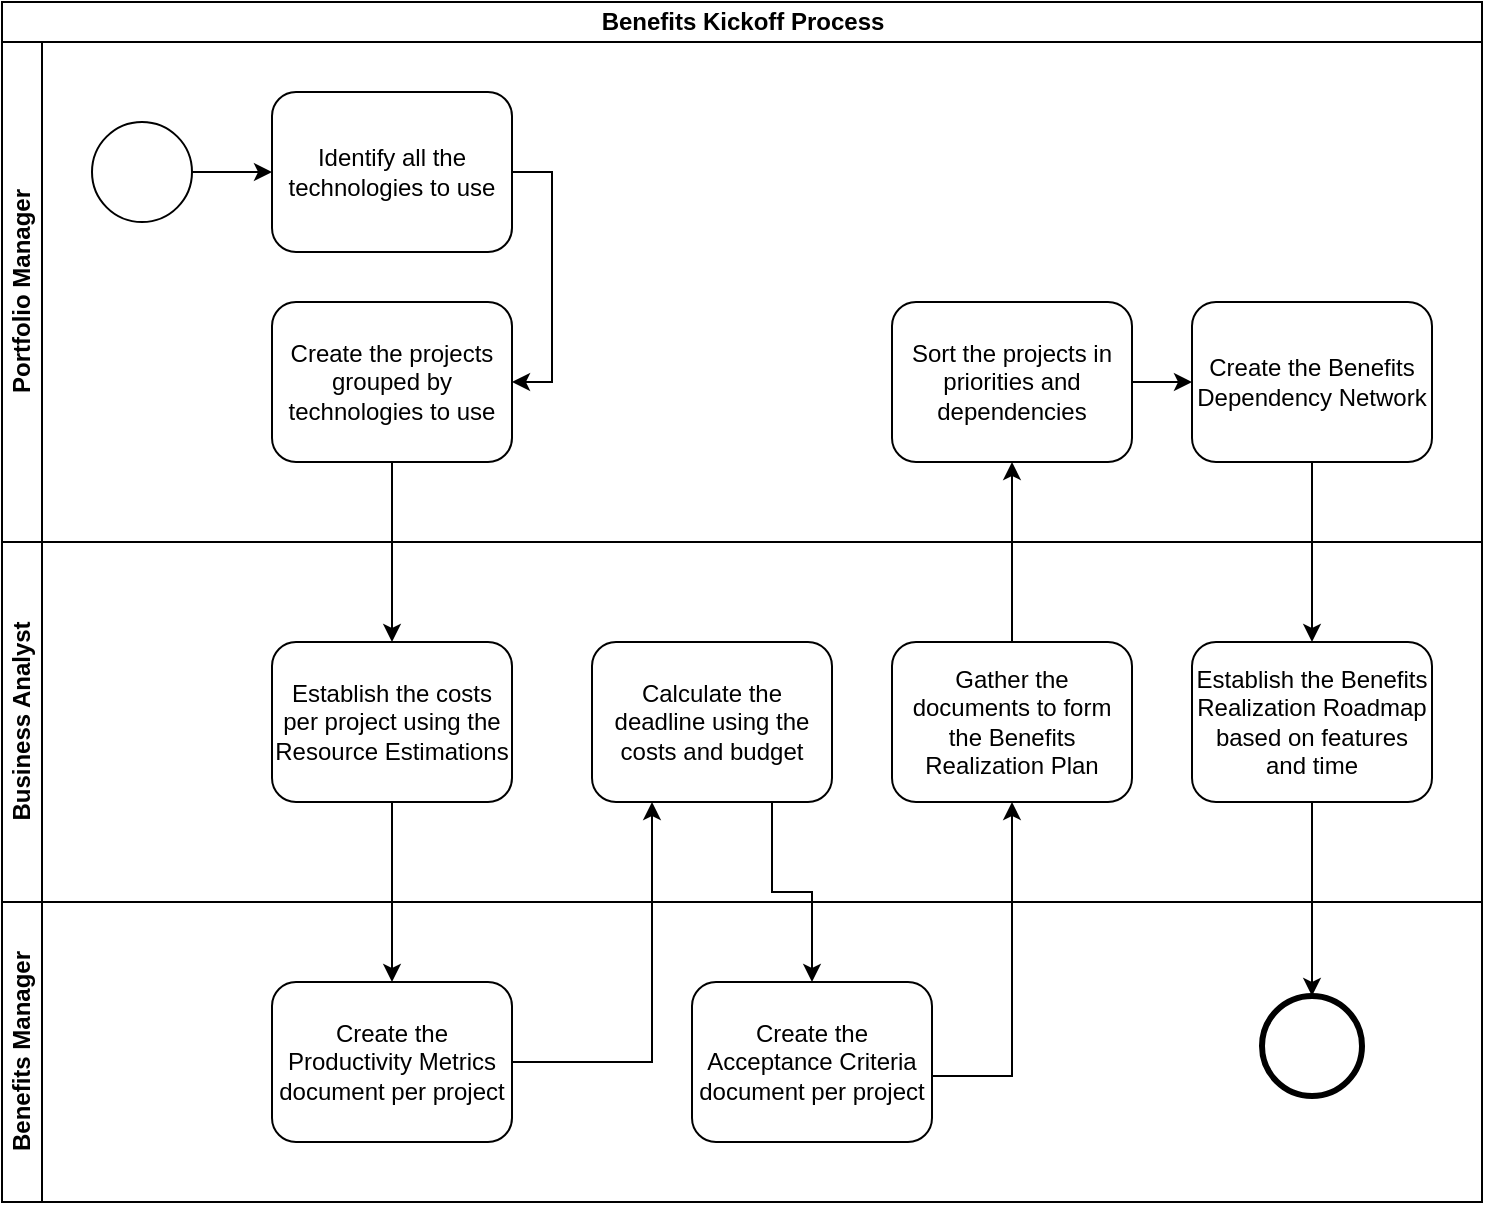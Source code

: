 <mxfile version="13.8.0" type="github">
  <diagram id="RDtPT-bHixlKmdcHidb1" name="Page-1">
    <mxGraphModel dx="782" dy="986" grid="1" gridSize="10" guides="1" tooltips="1" connect="1" arrows="1" fold="1" page="1" pageScale="1" pageWidth="850" pageHeight="1100" math="0" shadow="0">
      <root>
        <mxCell id="0" />
        <mxCell id="1" parent="0" />
        <mxCell id="EqA8bBB3nNrjbtlvsTNp-1" value="Benefits Kickoff Process" style="swimlane;html=1;childLayout=stackLayout;resizeParent=1;resizeParentMax=0;horizontal=1;startSize=20;horizontalStack=0;" parent="1" vertex="1">
          <mxGeometry x="160" y="30" width="740" height="600" as="geometry" />
        </mxCell>
        <mxCell id="EqA8bBB3nNrjbtlvsTNp-2" value="Portfolio Manager" style="swimlane;html=1;startSize=20;horizontal=0;" parent="EqA8bBB3nNrjbtlvsTNp-1" vertex="1">
          <mxGeometry y="20" width="740" height="250" as="geometry" />
        </mxCell>
        <mxCell id="EqA8bBB3nNrjbtlvsTNp-7" style="edgeStyle=orthogonalEdgeStyle;rounded=0;orthogonalLoop=1;jettySize=auto;html=1;exitX=1;exitY=0.5;exitDx=0;exitDy=0;entryX=0;entryY=0.5;entryDx=0;entryDy=0;" parent="EqA8bBB3nNrjbtlvsTNp-2" source="EqA8bBB3nNrjbtlvsTNp-5" target="mg1wNwwZSoMQqakspvtf-3" edge="1">
          <mxGeometry relative="1" as="geometry">
            <mxPoint x="155" y="65" as="targetPoint" />
          </mxGeometry>
        </mxCell>
        <mxCell id="EqA8bBB3nNrjbtlvsTNp-5" value="" style="shape=mxgraph.bpmn.shape;html=1;verticalLabelPosition=bottom;labelBackgroundColor=#ffffff;verticalAlign=top;align=center;perimeter=ellipsePerimeter;outlineConnect=0;outline=standard;symbol=general;" parent="EqA8bBB3nNrjbtlvsTNp-2" vertex="1">
          <mxGeometry x="45" y="40" width="50" height="50" as="geometry" />
        </mxCell>
        <mxCell id="mg1wNwwZSoMQqakspvtf-21" style="edgeStyle=orthogonalEdgeStyle;rounded=0;orthogonalLoop=1;jettySize=auto;html=1;exitX=1;exitY=0.5;exitDx=0;exitDy=0;entryX=1;entryY=0.5;entryDx=0;entryDy=0;" edge="1" parent="EqA8bBB3nNrjbtlvsTNp-2" source="mg1wNwwZSoMQqakspvtf-3" target="mg1wNwwZSoMQqakspvtf-2">
          <mxGeometry relative="1" as="geometry" />
        </mxCell>
        <mxCell id="mg1wNwwZSoMQqakspvtf-3" value="Identify all the technologies to use" style="shape=ext;rounded=1;html=1;whiteSpace=wrap;" vertex="1" parent="EqA8bBB3nNrjbtlvsTNp-2">
          <mxGeometry x="135" y="25" width="120" height="80" as="geometry" />
        </mxCell>
        <mxCell id="mg1wNwwZSoMQqakspvtf-18" style="edgeStyle=orthogonalEdgeStyle;rounded=0;orthogonalLoop=1;jettySize=auto;html=1;exitX=1;exitY=0.5;exitDx=0;exitDy=0;" edge="1" parent="EqA8bBB3nNrjbtlvsTNp-2" source="mg1wNwwZSoMQqakspvtf-15" target="mg1wNwwZSoMQqakspvtf-16">
          <mxGeometry relative="1" as="geometry" />
        </mxCell>
        <mxCell id="mg1wNwwZSoMQqakspvtf-15" value="Sort the projects in priorities and dependencies" style="shape=ext;rounded=1;html=1;whiteSpace=wrap;" vertex="1" parent="EqA8bBB3nNrjbtlvsTNp-2">
          <mxGeometry x="445" y="130" width="120" height="80" as="geometry" />
        </mxCell>
        <mxCell id="mg1wNwwZSoMQqakspvtf-2" value="Create the projects grouped by technologies to use" style="shape=ext;rounded=1;html=1;whiteSpace=wrap;" vertex="1" parent="EqA8bBB3nNrjbtlvsTNp-2">
          <mxGeometry x="135" y="130" width="120" height="80" as="geometry" />
        </mxCell>
        <mxCell id="mg1wNwwZSoMQqakspvtf-16" value="Create the Benefits Dependency Network" style="shape=ext;rounded=1;html=1;whiteSpace=wrap;" vertex="1" parent="EqA8bBB3nNrjbtlvsTNp-2">
          <mxGeometry x="595" y="130" width="120" height="80" as="geometry" />
        </mxCell>
        <mxCell id="mg1wNwwZSoMQqakspvtf-14" style="edgeStyle=orthogonalEdgeStyle;rounded=0;orthogonalLoop=1;jettySize=auto;html=1;exitX=1;exitY=0.588;exitDx=0;exitDy=0;entryX=0.5;entryY=1;entryDx=0;entryDy=0;exitPerimeter=0;" edge="1" parent="EqA8bBB3nNrjbtlvsTNp-1" source="mg1wNwwZSoMQqakspvtf-8" target="mg1wNwwZSoMQqakspvtf-9">
          <mxGeometry relative="1" as="geometry" />
        </mxCell>
        <mxCell id="mg1wNwwZSoMQqakspvtf-10" style="edgeStyle=orthogonalEdgeStyle;rounded=0;orthogonalLoop=1;jettySize=auto;html=1;exitX=0.5;exitY=1;exitDx=0;exitDy=0;" edge="1" parent="EqA8bBB3nNrjbtlvsTNp-1" source="mg1wNwwZSoMQqakspvtf-2" target="mg1wNwwZSoMQqakspvtf-5">
          <mxGeometry relative="1" as="geometry" />
        </mxCell>
        <mxCell id="mg1wNwwZSoMQqakspvtf-11" style="edgeStyle=orthogonalEdgeStyle;rounded=0;orthogonalLoop=1;jettySize=auto;html=1;exitX=0.5;exitY=1;exitDx=0;exitDy=0;entryX=0.5;entryY=0;entryDx=0;entryDy=0;" edge="1" parent="EqA8bBB3nNrjbtlvsTNp-1" source="mg1wNwwZSoMQqakspvtf-5" target="mg1wNwwZSoMQqakspvtf-6">
          <mxGeometry relative="1" as="geometry" />
        </mxCell>
        <mxCell id="mg1wNwwZSoMQqakspvtf-12" style="edgeStyle=orthogonalEdgeStyle;rounded=0;orthogonalLoop=1;jettySize=auto;html=1;exitX=1;exitY=0.5;exitDx=0;exitDy=0;entryX=0.25;entryY=1;entryDx=0;entryDy=0;" edge="1" parent="EqA8bBB3nNrjbtlvsTNp-1" source="mg1wNwwZSoMQqakspvtf-6" target="mg1wNwwZSoMQqakspvtf-7">
          <mxGeometry relative="1" as="geometry" />
        </mxCell>
        <mxCell id="mg1wNwwZSoMQqakspvtf-22" style="edgeStyle=orthogonalEdgeStyle;rounded=0;orthogonalLoop=1;jettySize=auto;html=1;exitX=0.5;exitY=0;exitDx=0;exitDy=0;entryX=0.5;entryY=1;entryDx=0;entryDy=0;" edge="1" parent="EqA8bBB3nNrjbtlvsTNp-1" source="mg1wNwwZSoMQqakspvtf-9" target="mg1wNwwZSoMQqakspvtf-15">
          <mxGeometry relative="1" as="geometry" />
        </mxCell>
        <mxCell id="mg1wNwwZSoMQqakspvtf-20" style="edgeStyle=orthogonalEdgeStyle;rounded=0;orthogonalLoop=1;jettySize=auto;html=1;exitX=0.5;exitY=1;exitDx=0;exitDy=0;entryX=0.5;entryY=0;entryDx=0;entryDy=0;" edge="1" parent="EqA8bBB3nNrjbtlvsTNp-1" source="mg1wNwwZSoMQqakspvtf-16" target="mg1wNwwZSoMQqakspvtf-19">
          <mxGeometry relative="1" as="geometry" />
        </mxCell>
        <mxCell id="mg1wNwwZSoMQqakspvtf-23" style="edgeStyle=orthogonalEdgeStyle;rounded=0;orthogonalLoop=1;jettySize=auto;html=1;exitX=0.75;exitY=1;exitDx=0;exitDy=0;entryX=0.5;entryY=0;entryDx=0;entryDy=0;" edge="1" parent="EqA8bBB3nNrjbtlvsTNp-1" source="mg1wNwwZSoMQqakspvtf-7" target="mg1wNwwZSoMQqakspvtf-8">
          <mxGeometry relative="1" as="geometry" />
        </mxCell>
        <mxCell id="mg1wNwwZSoMQqakspvtf-25" style="edgeStyle=orthogonalEdgeStyle;rounded=0;orthogonalLoop=1;jettySize=auto;html=1;exitX=0.5;exitY=1;exitDx=0;exitDy=0;entryX=0.5;entryY=0;entryDx=0;entryDy=0;" edge="1" parent="EqA8bBB3nNrjbtlvsTNp-1" source="mg1wNwwZSoMQqakspvtf-19" target="mg1wNwwZSoMQqakspvtf-24">
          <mxGeometry relative="1" as="geometry" />
        </mxCell>
        <mxCell id="EqA8bBB3nNrjbtlvsTNp-3" value="Business Analyst" style="swimlane;html=1;startSize=20;horizontal=0;" parent="EqA8bBB3nNrjbtlvsTNp-1" vertex="1">
          <mxGeometry y="270" width="740" height="180" as="geometry" />
        </mxCell>
        <mxCell id="mg1wNwwZSoMQqakspvtf-19" value="Establish the Benefits Realization Roadmap based on features and time" style="shape=ext;rounded=1;html=1;whiteSpace=wrap;" vertex="1" parent="EqA8bBB3nNrjbtlvsTNp-3">
          <mxGeometry x="595" y="50" width="120" height="80" as="geometry" />
        </mxCell>
        <mxCell id="mg1wNwwZSoMQqakspvtf-7" value="Calculate the deadline using the costs and budget" style="shape=ext;rounded=1;html=1;whiteSpace=wrap;" vertex="1" parent="EqA8bBB3nNrjbtlvsTNp-3">
          <mxGeometry x="295" y="50" width="120" height="80" as="geometry" />
        </mxCell>
        <mxCell id="mg1wNwwZSoMQqakspvtf-9" value="Gather the documents to form the Benefits Realization Plan" style="shape=ext;rounded=1;html=1;whiteSpace=wrap;" vertex="1" parent="EqA8bBB3nNrjbtlvsTNp-3">
          <mxGeometry x="445" y="50" width="120" height="80" as="geometry" />
        </mxCell>
        <mxCell id="mg1wNwwZSoMQqakspvtf-5" value="Establish the costs per project using the Resource Estimations" style="shape=ext;rounded=1;html=1;whiteSpace=wrap;" vertex="1" parent="EqA8bBB3nNrjbtlvsTNp-3">
          <mxGeometry x="135" y="50" width="120" height="80" as="geometry" />
        </mxCell>
        <mxCell id="EqA8bBB3nNrjbtlvsTNp-4" value="Benefits Manager" style="swimlane;html=1;startSize=20;horizontal=0;" parent="EqA8bBB3nNrjbtlvsTNp-1" vertex="1">
          <mxGeometry y="450" width="740" height="150" as="geometry" />
        </mxCell>
        <mxCell id="mg1wNwwZSoMQqakspvtf-24" value="" style="shape=mxgraph.bpmn.shape;html=1;verticalLabelPosition=bottom;labelBackgroundColor=#ffffff;verticalAlign=top;align=center;perimeter=ellipsePerimeter;outlineConnect=0;outline=end;symbol=general;" vertex="1" parent="EqA8bBB3nNrjbtlvsTNp-4">
          <mxGeometry x="630" y="47" width="50" height="50" as="geometry" />
        </mxCell>
        <mxCell id="mg1wNwwZSoMQqakspvtf-8" value="Create the Acceptance Criteria document per project" style="shape=ext;rounded=1;html=1;whiteSpace=wrap;" vertex="1" parent="EqA8bBB3nNrjbtlvsTNp-4">
          <mxGeometry x="345" y="40" width="120" height="80" as="geometry" />
        </mxCell>
        <mxCell id="mg1wNwwZSoMQqakspvtf-6" value="Create the Productivity Metrics document per project" style="shape=ext;rounded=1;html=1;whiteSpace=wrap;" vertex="1" parent="EqA8bBB3nNrjbtlvsTNp-4">
          <mxGeometry x="135" y="40" width="120" height="80" as="geometry" />
        </mxCell>
      </root>
    </mxGraphModel>
  </diagram>
</mxfile>
